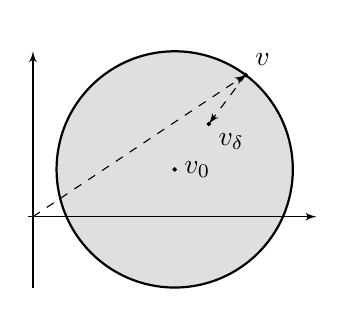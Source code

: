 \begin{tikzpicture}[scale=.6]
\usetikzlibrary{intersections}
  \draw [thick,fill=gray!25,name path=curve 1] (3,1) circle [radius=2.5];
  \path [name path=curve 2] (0,0) -- (6,4);
  \path [name path=curve 3] (3,1) circle [radius=1.2];
  \draw [fill=black,name intersections={of=curve 1 and curve 2, by={a,b}}]
        (a) circle (1pt);
  \path [dashed, -latex, name path=curve 4] (a) -- (3,1);
  \draw [fill=black,name intersections={of=curve 3 and curve 4, by={c}}]      
        (c) circle (1pt);
\draw[thin, dashed, -latex'] (a) -- (c);
\draw[thin, dashed, -latex'] (0,0) -- (a);
\draw[fill=black] (3,1) circle (1pt);
\draw[-latex'] (-0.1,0)--(6,0);
\draw[-latex'] (0,-1.5)--(0,3.5);
\node[right] at (3,1) {$v_0$};
\node[above right] at (a) {$v$};
\node[below right] at (c) {$v_\delta$};
\end{tikzpicture} 

